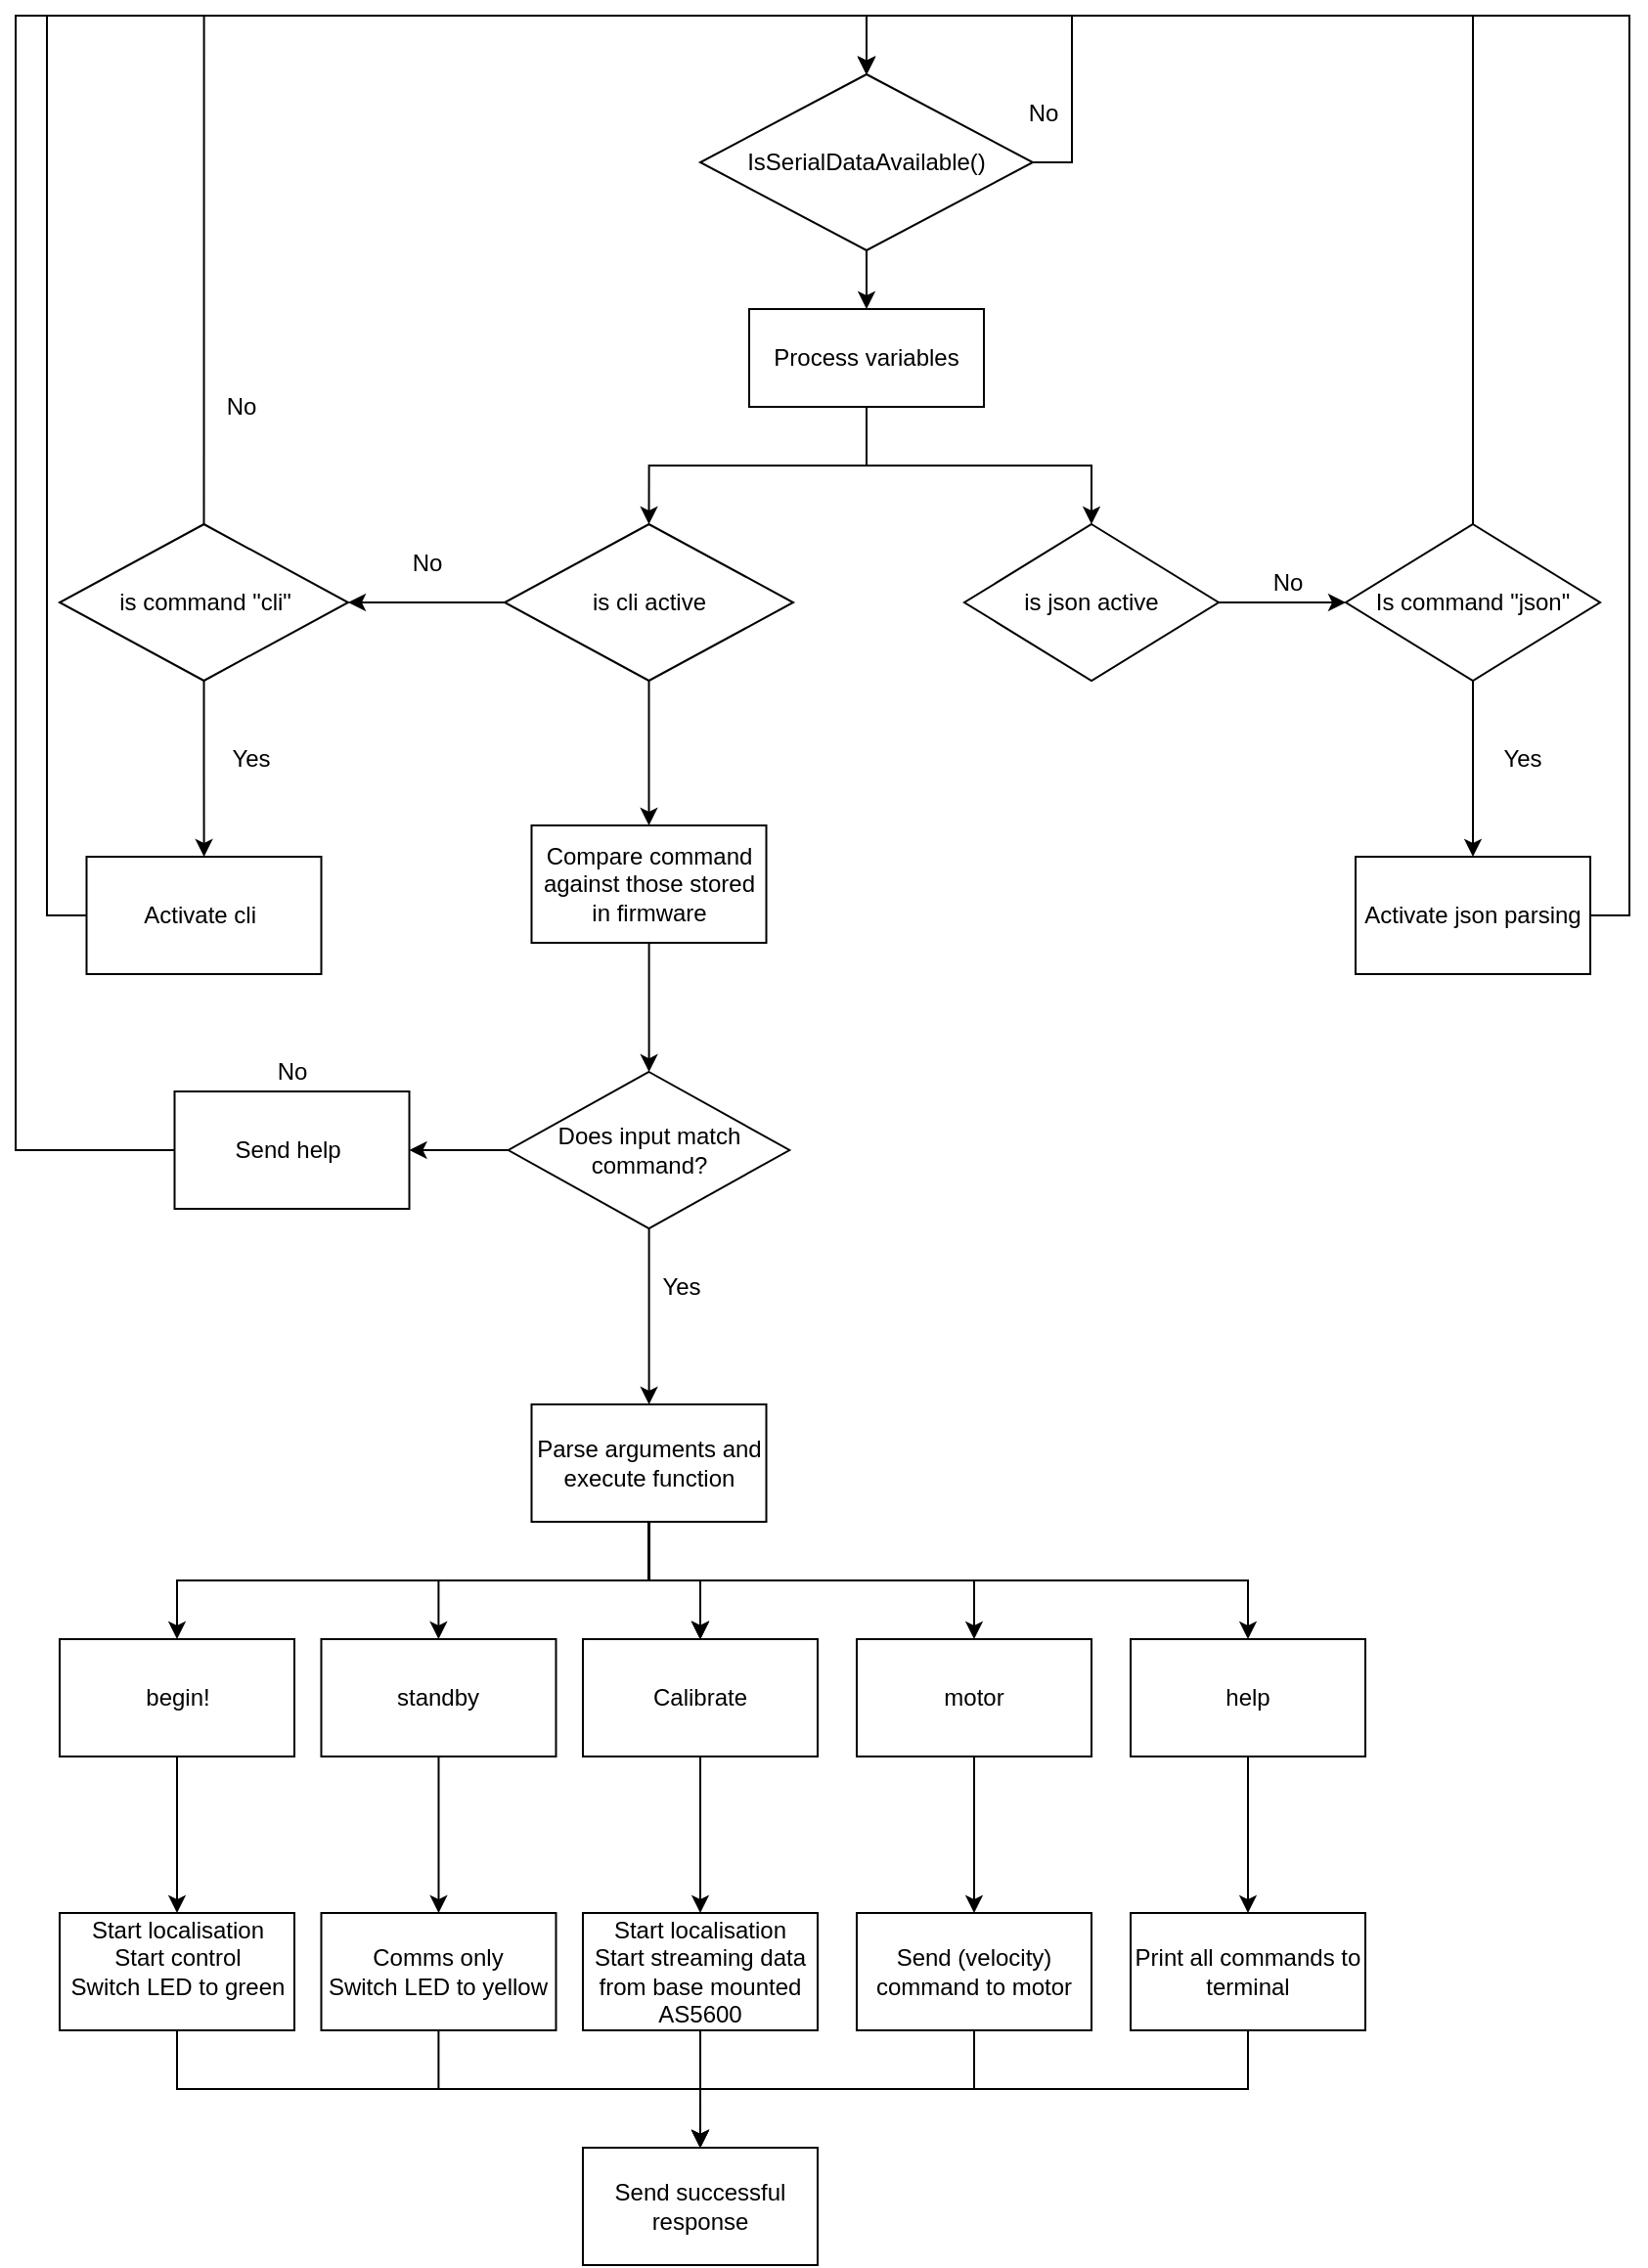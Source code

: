 <mxfile version="19.0.0" type="device"><diagram id="Ylkg8EB_q2fhXxur2iFn" name="Page-1"><mxGraphModel dx="1662" dy="1692" grid="1" gridSize="10" guides="1" tooltips="1" connect="1" arrows="1" fold="1" page="1" pageScale="1" pageWidth="1169" pageHeight="827" math="0" shadow="0"><root><mxCell id="0"/><mxCell id="1" parent="0"/><mxCell id="m6MWSbegqWUJvSBGh8mu-12" style="edgeStyle=orthogonalEdgeStyle;rounded=0;orthogonalLoop=1;jettySize=auto;html=1;exitX=0.5;exitY=1;exitDx=0;exitDy=0;entryX=0.5;entryY=0;entryDx=0;entryDy=0;" parent="1" source="m6MWSbegqWUJvSBGh8mu-4" target="m6MWSbegqWUJvSBGh8mu-11" edge="1"><mxGeometry relative="1" as="geometry"/></mxCell><mxCell id="m6MWSbegqWUJvSBGh8mu-14" style="edgeStyle=orthogonalEdgeStyle;rounded=0;orthogonalLoop=1;jettySize=auto;html=1;exitX=0.5;exitY=1;exitDx=0;exitDy=0;entryX=0.5;entryY=0;entryDx=0;entryDy=0;" parent="1" source="m6MWSbegqWUJvSBGh8mu-4" target="m6MWSbegqWUJvSBGh8mu-13" edge="1"><mxGeometry relative="1" as="geometry"/></mxCell><mxCell id="m6MWSbegqWUJvSBGh8mu-4" value="Process variables" style="whiteSpace=wrap;html=1;" parent="1" vertex="1"><mxGeometry x="505" y="120" width="120" height="50" as="geometry"/></mxCell><mxCell id="m6MWSbegqWUJvSBGh8mu-7" style="edgeStyle=orthogonalEdgeStyle;rounded=0;orthogonalLoop=1;jettySize=auto;html=1;exitX=1;exitY=0.5;exitDx=0;exitDy=0;entryX=0.5;entryY=0;entryDx=0;entryDy=0;" parent="1" source="m6MWSbegqWUJvSBGh8mu-6" target="m6MWSbegqWUJvSBGh8mu-6" edge="1"><mxGeometry relative="1" as="geometry"><mxPoint x="580" y="-30" as="targetPoint"/><Array as="points"><mxPoint x="670" y="45"/><mxPoint x="670" y="-30"/><mxPoint x="565" y="-30"/></Array></mxGeometry></mxCell><mxCell id="m6MWSbegqWUJvSBGh8mu-9" style="edgeStyle=orthogonalEdgeStyle;rounded=0;orthogonalLoop=1;jettySize=auto;html=1;exitX=0.5;exitY=1;exitDx=0;exitDy=0;entryX=0.5;entryY=0;entryDx=0;entryDy=0;" parent="1" source="m6MWSbegqWUJvSBGh8mu-6" target="m6MWSbegqWUJvSBGh8mu-4" edge="1"><mxGeometry relative="1" as="geometry"/></mxCell><mxCell id="m6MWSbegqWUJvSBGh8mu-6" value="IsSerialDataAvailable()" style="rhombus;whiteSpace=wrap;html=1;" parent="1" vertex="1"><mxGeometry x="480" width="170" height="90" as="geometry"/></mxCell><mxCell id="m6MWSbegqWUJvSBGh8mu-8" value="No" style="text;html=1;align=center;verticalAlign=middle;resizable=0;points=[];autosize=1;strokeColor=none;fillColor=none;" parent="1" vertex="1"><mxGeometry x="640" y="10" width="30" height="20" as="geometry"/></mxCell><mxCell id="m6MWSbegqWUJvSBGh8mu-20" value="" style="edgeStyle=orthogonalEdgeStyle;rounded=0;orthogonalLoop=1;jettySize=auto;html=1;" parent="1" source="m6MWSbegqWUJvSBGh8mu-11" target="m6MWSbegqWUJvSBGh8mu-19" edge="1"><mxGeometry relative="1" as="geometry"/></mxCell><mxCell id="m6MWSbegqWUJvSBGh8mu-36" style="edgeStyle=orthogonalEdgeStyle;rounded=0;orthogonalLoop=1;jettySize=auto;html=1;exitX=0.5;exitY=1;exitDx=0;exitDy=0;entryX=0.5;entryY=0;entryDx=0;entryDy=0;" parent="1" source="m6MWSbegqWUJvSBGh8mu-11" target="m6MWSbegqWUJvSBGh8mu-37" edge="1"><mxGeometry relative="1" as="geometry"><mxPoint x="454" y="370" as="targetPoint"/></mxGeometry></mxCell><mxCell id="m6MWSbegqWUJvSBGh8mu-11" value="is cli active" style="rhombus;whiteSpace=wrap;html=1;" parent="1" vertex="1"><mxGeometry x="380" y="230" width="147.5" height="80" as="geometry"/></mxCell><mxCell id="m6MWSbegqWUJvSBGh8mu-15" style="edgeStyle=orthogonalEdgeStyle;rounded=0;orthogonalLoop=1;jettySize=auto;html=1;exitX=1;exitY=0.5;exitDx=0;exitDy=0;entryX=0;entryY=0.5;entryDx=0;entryDy=0;" parent="1" source="m6MWSbegqWUJvSBGh8mu-13" target="m6MWSbegqWUJvSBGh8mu-18" edge="1"><mxGeometry relative="1" as="geometry"><mxPoint x="810" y="269.778" as="targetPoint"/></mxGeometry></mxCell><mxCell id="m6MWSbegqWUJvSBGh8mu-13" value="is json active" style="rhombus;whiteSpace=wrap;html=1;" parent="1" vertex="1"><mxGeometry x="615" y="230" width="130" height="80" as="geometry"/></mxCell><mxCell id="m6MWSbegqWUJvSBGh8mu-29" value="" style="edgeStyle=orthogonalEdgeStyle;rounded=0;orthogonalLoop=1;jettySize=auto;html=1;" parent="1" source="m6MWSbegqWUJvSBGh8mu-18" target="m6MWSbegqWUJvSBGh8mu-28" edge="1"><mxGeometry relative="1" as="geometry"/></mxCell><mxCell id="m6MWSbegqWUJvSBGh8mu-34" style="edgeStyle=orthogonalEdgeStyle;rounded=0;orthogonalLoop=1;jettySize=auto;html=1;exitX=0.5;exitY=0;exitDx=0;exitDy=0;entryX=0.5;entryY=0;entryDx=0;entryDy=0;" parent="1" source="m6MWSbegqWUJvSBGh8mu-18" target="m6MWSbegqWUJvSBGh8mu-6" edge="1"><mxGeometry relative="1" as="geometry"><Array as="points"><mxPoint x="875" y="-30"/><mxPoint x="565" y="-30"/></Array></mxGeometry></mxCell><mxCell id="m6MWSbegqWUJvSBGh8mu-18" value="Is command &quot;json&quot;" style="rhombus;whiteSpace=wrap;html=1;" parent="1" vertex="1"><mxGeometry x="810" y="230" width="130" height="80" as="geometry"/></mxCell><mxCell id="m6MWSbegqWUJvSBGh8mu-21" style="edgeStyle=orthogonalEdgeStyle;rounded=0;orthogonalLoop=1;jettySize=auto;html=1;exitX=0.5;exitY=0;exitDx=0;exitDy=0;entryX=0.5;entryY=0;entryDx=0;entryDy=0;" parent="1" source="m6MWSbegqWUJvSBGh8mu-19" target="m6MWSbegqWUJvSBGh8mu-6" edge="1"><mxGeometry relative="1" as="geometry"><Array as="points"><mxPoint x="226" y="-30"/><mxPoint x="565" y="-30"/></Array></mxGeometry></mxCell><mxCell id="m6MWSbegqWUJvSBGh8mu-26" value="" style="edgeStyle=orthogonalEdgeStyle;rounded=0;orthogonalLoop=1;jettySize=auto;html=1;" parent="1" source="m6MWSbegqWUJvSBGh8mu-19" target="m6MWSbegqWUJvSBGh8mu-25" edge="1"><mxGeometry relative="1" as="geometry"/></mxCell><mxCell id="m6MWSbegqWUJvSBGh8mu-19" value="is command &quot;cli&quot;" style="rhombus;whiteSpace=wrap;html=1;" parent="1" vertex="1"><mxGeometry x="152.5" y="230" width="147.5" height="80" as="geometry"/></mxCell><mxCell id="m6MWSbegqWUJvSBGh8mu-22" value="No" style="text;html=1;align=center;verticalAlign=middle;resizable=0;points=[];autosize=1;strokeColor=none;fillColor=none;" parent="1" vertex="1"><mxGeometry x="325" y="240" width="30" height="20" as="geometry"/></mxCell><mxCell id="m6MWSbegqWUJvSBGh8mu-23" value="No" style="text;html=1;align=center;verticalAlign=middle;resizable=0;points=[];autosize=1;strokeColor=none;fillColor=none;" parent="1" vertex="1"><mxGeometry x="230" y="160" width="30" height="20" as="geometry"/></mxCell><mxCell id="m6MWSbegqWUJvSBGh8mu-27" style="edgeStyle=orthogonalEdgeStyle;rounded=0;orthogonalLoop=1;jettySize=auto;html=1;exitX=0;exitY=0.5;exitDx=0;exitDy=0;entryX=0.5;entryY=0;entryDx=0;entryDy=0;" parent="1" source="m6MWSbegqWUJvSBGh8mu-25" target="m6MWSbegqWUJvSBGh8mu-6" edge="1"><mxGeometry relative="1" as="geometry"><Array as="points"><mxPoint x="146" y="430"/><mxPoint x="146" y="-30"/><mxPoint x="565" y="-30"/></Array></mxGeometry></mxCell><mxCell id="m6MWSbegqWUJvSBGh8mu-25" value="Activate cli&amp;nbsp;" style="whiteSpace=wrap;html=1;" parent="1" vertex="1"><mxGeometry x="166.25" y="400" width="120" height="60" as="geometry"/></mxCell><mxCell id="m6MWSbegqWUJvSBGh8mu-30" style="edgeStyle=orthogonalEdgeStyle;rounded=0;orthogonalLoop=1;jettySize=auto;html=1;exitX=1;exitY=0.5;exitDx=0;exitDy=0;entryX=0.5;entryY=0;entryDx=0;entryDy=0;" parent="1" source="m6MWSbegqWUJvSBGh8mu-28" target="m6MWSbegqWUJvSBGh8mu-6" edge="1"><mxGeometry relative="1" as="geometry"><Array as="points"><mxPoint x="955" y="430"/><mxPoint x="955" y="-30"/><mxPoint x="565" y="-30"/></Array></mxGeometry></mxCell><mxCell id="m6MWSbegqWUJvSBGh8mu-28" value="Activate json parsing" style="whiteSpace=wrap;html=1;" parent="1" vertex="1"><mxGeometry x="815" y="400" width="120" height="60" as="geometry"/></mxCell><mxCell id="m6MWSbegqWUJvSBGh8mu-31" value="No" style="text;html=1;align=center;verticalAlign=middle;resizable=0;points=[];autosize=1;strokeColor=none;fillColor=none;" parent="1" vertex="1"><mxGeometry x="765" y="250" width="30" height="20" as="geometry"/></mxCell><mxCell id="m6MWSbegqWUJvSBGh8mu-32" value="Yes" style="text;html=1;align=center;verticalAlign=middle;resizable=0;points=[];autosize=1;strokeColor=none;fillColor=none;" parent="1" vertex="1"><mxGeometry x="880" y="340" width="40" height="20" as="geometry"/></mxCell><mxCell id="m6MWSbegqWUJvSBGh8mu-33" value="Yes" style="text;html=1;align=center;verticalAlign=middle;resizable=0;points=[];autosize=1;strokeColor=none;fillColor=none;" parent="1" vertex="1"><mxGeometry x="230" y="340" width="40" height="20" as="geometry"/></mxCell><mxCell id="m6MWSbegqWUJvSBGh8mu-39" value="" style="edgeStyle=orthogonalEdgeStyle;rounded=0;orthogonalLoop=1;jettySize=auto;html=1;" parent="1" source="m6MWSbegqWUJvSBGh8mu-37" target="m6MWSbegqWUJvSBGh8mu-38" edge="1"><mxGeometry relative="1" as="geometry"/></mxCell><mxCell id="m6MWSbegqWUJvSBGh8mu-37" value="Compare command against those stored in firmware" style="whiteSpace=wrap;html=1;" parent="1" vertex="1"><mxGeometry x="393.75" y="384" width="120" height="60" as="geometry"/></mxCell><mxCell id="m6MWSbegqWUJvSBGh8mu-40" style="edgeStyle=orthogonalEdgeStyle;rounded=0;orthogonalLoop=1;jettySize=auto;html=1;entryX=0.5;entryY=0;entryDx=0;entryDy=0;exitX=0;exitY=0.5;exitDx=0;exitDy=0;" parent="1" source="6FC649o82RQBfB9ccIGF-7" target="m6MWSbegqWUJvSBGh8mu-6" edge="1"><mxGeometry relative="1" as="geometry"><Array as="points"><mxPoint x="130" y="550"/><mxPoint x="130" y="-30"/><mxPoint x="565" y="-30"/></Array><mxPoint x="180" y="550" as="sourcePoint"/></mxGeometry></mxCell><mxCell id="m6MWSbegqWUJvSBGh8mu-43" value="" style="edgeStyle=orthogonalEdgeStyle;rounded=0;orthogonalLoop=1;jettySize=auto;html=1;" parent="1" source="m6MWSbegqWUJvSBGh8mu-38" target="m6MWSbegqWUJvSBGh8mu-42" edge="1"><mxGeometry relative="1" as="geometry"/></mxCell><mxCell id="6FC649o82RQBfB9ccIGF-8" style="edgeStyle=orthogonalEdgeStyle;rounded=0;orthogonalLoop=1;jettySize=auto;html=1;exitX=0;exitY=0.5;exitDx=0;exitDy=0;entryX=1;entryY=0.5;entryDx=0;entryDy=0;" parent="1" source="m6MWSbegqWUJvSBGh8mu-38" target="6FC649o82RQBfB9ccIGF-7" edge="1"><mxGeometry relative="1" as="geometry"/></mxCell><mxCell id="m6MWSbegqWUJvSBGh8mu-38" value="Does input match command?" style="rhombus;whiteSpace=wrap;html=1;" parent="1" vertex="1"><mxGeometry x="381.88" y="510" width="143.75" height="80" as="geometry"/></mxCell><mxCell id="m6MWSbegqWUJvSBGh8mu-41" value="No" style="text;html=1;align=center;verticalAlign=middle;resizable=0;points=[];autosize=1;strokeColor=none;fillColor=none;" parent="1" vertex="1"><mxGeometry x="256.25" y="500" width="30" height="20" as="geometry"/></mxCell><mxCell id="m6MWSbegqWUJvSBGh8mu-45" style="edgeStyle=orthogonalEdgeStyle;rounded=0;orthogonalLoop=1;jettySize=auto;html=1;exitX=0.5;exitY=1;exitDx=0;exitDy=0;" parent="1" source="m6MWSbegqWUJvSBGh8mu-42" target="m6MWSbegqWUJvSBGh8mu-46" edge="1"><mxGeometry relative="1" as="geometry"><mxPoint x="210" y="790" as="targetPoint"/></mxGeometry></mxCell><mxCell id="m6MWSbegqWUJvSBGh8mu-50" value="" style="edgeStyle=orthogonalEdgeStyle;rounded=0;orthogonalLoop=1;jettySize=auto;html=1;" parent="1" source="m6MWSbegqWUJvSBGh8mu-42" target="m6MWSbegqWUJvSBGh8mu-49" edge="1"><mxGeometry relative="1" as="geometry"/></mxCell><mxCell id="m6MWSbegqWUJvSBGh8mu-54" value="" style="edgeStyle=orthogonalEdgeStyle;rounded=0;orthogonalLoop=1;jettySize=auto;html=1;" parent="1" source="m6MWSbegqWUJvSBGh8mu-42" target="m6MWSbegqWUJvSBGh8mu-53" edge="1"><mxGeometry relative="1" as="geometry"/></mxCell><mxCell id="m6MWSbegqWUJvSBGh8mu-57" value="" style="edgeStyle=orthogonalEdgeStyle;rounded=0;orthogonalLoop=1;jettySize=auto;html=1;" parent="1" source="m6MWSbegqWUJvSBGh8mu-42" target="m6MWSbegqWUJvSBGh8mu-53" edge="1"><mxGeometry relative="1" as="geometry"/></mxCell><mxCell id="m6MWSbegqWUJvSBGh8mu-58" value="" style="edgeStyle=orthogonalEdgeStyle;rounded=0;orthogonalLoop=1;jettySize=auto;html=1;" parent="1" source="m6MWSbegqWUJvSBGh8mu-42" target="m6MWSbegqWUJvSBGh8mu-53" edge="1"><mxGeometry relative="1" as="geometry"/></mxCell><mxCell id="m6MWSbegqWUJvSBGh8mu-59" value="" style="edgeStyle=orthogonalEdgeStyle;rounded=0;orthogonalLoop=1;jettySize=auto;html=1;" parent="1" source="m6MWSbegqWUJvSBGh8mu-42" target="m6MWSbegqWUJvSBGh8mu-53" edge="1"><mxGeometry relative="1" as="geometry"/></mxCell><mxCell id="m6MWSbegqWUJvSBGh8mu-61" value="" style="edgeStyle=orthogonalEdgeStyle;rounded=0;orthogonalLoop=1;jettySize=auto;html=1;" parent="1" source="m6MWSbegqWUJvSBGh8mu-42" target="m6MWSbegqWUJvSBGh8mu-60" edge="1"><mxGeometry relative="1" as="geometry"><Array as="points"><mxPoint x="454" y="770"/><mxPoint x="620" y="770"/></Array></mxGeometry></mxCell><mxCell id="m6MWSbegqWUJvSBGh8mu-65" value="" style="edgeStyle=orthogonalEdgeStyle;rounded=0;orthogonalLoop=1;jettySize=auto;html=1;" parent="1" source="m6MWSbegqWUJvSBGh8mu-42" target="m6MWSbegqWUJvSBGh8mu-64" edge="1"><mxGeometry relative="1" as="geometry"><Array as="points"><mxPoint x="454" y="770"/><mxPoint x="760" y="770"/></Array></mxGeometry></mxCell><mxCell id="m6MWSbegqWUJvSBGh8mu-42" value="Parse arguments and execute function" style="whiteSpace=wrap;html=1;" parent="1" vertex="1"><mxGeometry x="393.755" y="680" width="120" height="60" as="geometry"/></mxCell><mxCell id="m6MWSbegqWUJvSBGh8mu-44" value="Yes" style="text;html=1;align=center;verticalAlign=middle;resizable=0;points=[];autosize=1;strokeColor=none;fillColor=none;" parent="1" vertex="1"><mxGeometry x="450" y="610" width="40" height="20" as="geometry"/></mxCell><mxCell id="m6MWSbegqWUJvSBGh8mu-48" value="" style="edgeStyle=orthogonalEdgeStyle;rounded=0;orthogonalLoop=1;jettySize=auto;html=1;" parent="1" source="m6MWSbegqWUJvSBGh8mu-46" target="m6MWSbegqWUJvSBGh8mu-47" edge="1"><mxGeometry relative="1" as="geometry"/></mxCell><mxCell id="m6MWSbegqWUJvSBGh8mu-46" value="begin!" style="whiteSpace=wrap;html=1;" parent="1" vertex="1"><mxGeometry x="152.5" y="800" width="120" height="60" as="geometry"/></mxCell><mxCell id="6FC649o82RQBfB9ccIGF-2" style="edgeStyle=orthogonalEdgeStyle;rounded=0;orthogonalLoop=1;jettySize=auto;html=1;entryX=0.5;entryY=0;entryDx=0;entryDy=0;" parent="1" source="m6MWSbegqWUJvSBGh8mu-47" target="6FC649o82RQBfB9ccIGF-1" edge="1"><mxGeometry relative="1" as="geometry"><Array as="points"><mxPoint x="213" y="1030"/><mxPoint x="480" y="1030"/></Array></mxGeometry></mxCell><mxCell id="m6MWSbegqWUJvSBGh8mu-47" value="Start localisation&lt;br&gt;Start control&lt;br&gt;Switch LED to green&lt;br&gt;&amp;nbsp;" style="whiteSpace=wrap;html=1;" parent="1" vertex="1"><mxGeometry x="152.5" y="940" width="120" height="60" as="geometry"/></mxCell><mxCell id="m6MWSbegqWUJvSBGh8mu-52" value="" style="edgeStyle=orthogonalEdgeStyle;rounded=0;orthogonalLoop=1;jettySize=auto;html=1;" parent="1" source="m6MWSbegqWUJvSBGh8mu-49" target="m6MWSbegqWUJvSBGh8mu-51" edge="1"><mxGeometry relative="1" as="geometry"/></mxCell><mxCell id="m6MWSbegqWUJvSBGh8mu-49" value="standby" style="whiteSpace=wrap;html=1;" parent="1" vertex="1"><mxGeometry x="286.245" y="800" width="120" height="60" as="geometry"/></mxCell><mxCell id="6FC649o82RQBfB9ccIGF-3" style="edgeStyle=orthogonalEdgeStyle;rounded=0;orthogonalLoop=1;jettySize=auto;html=1;entryX=0.5;entryY=0;entryDx=0;entryDy=0;" parent="1" source="m6MWSbegqWUJvSBGh8mu-51" target="6FC649o82RQBfB9ccIGF-1" edge="1"><mxGeometry relative="1" as="geometry"><Array as="points"><mxPoint x="346" y="1030"/><mxPoint x="480" y="1030"/></Array></mxGeometry></mxCell><mxCell id="m6MWSbegqWUJvSBGh8mu-51" value="Comms only&lt;br&gt;Switch LED to yellow" style="whiteSpace=wrap;html=1;" parent="1" vertex="1"><mxGeometry x="286.245" y="940" width="120" height="60" as="geometry"/></mxCell><mxCell id="m6MWSbegqWUJvSBGh8mu-56" value="" style="edgeStyle=orthogonalEdgeStyle;rounded=0;orthogonalLoop=1;jettySize=auto;html=1;" parent="1" source="m6MWSbegqWUJvSBGh8mu-53" target="m6MWSbegqWUJvSBGh8mu-55" edge="1"><mxGeometry relative="1" as="geometry"/></mxCell><mxCell id="m6MWSbegqWUJvSBGh8mu-53" value="Calibrate" style="whiteSpace=wrap;html=1;" parent="1" vertex="1"><mxGeometry x="419.995" y="800" width="120" height="60" as="geometry"/></mxCell><mxCell id="6FC649o82RQBfB9ccIGF-4" value="" style="edgeStyle=orthogonalEdgeStyle;rounded=0;orthogonalLoop=1;jettySize=auto;html=1;" parent="1" source="m6MWSbegqWUJvSBGh8mu-55" target="6FC649o82RQBfB9ccIGF-1" edge="1"><mxGeometry relative="1" as="geometry"/></mxCell><mxCell id="m6MWSbegqWUJvSBGh8mu-55" value="Start localisation&lt;br&gt;Start streaming data from base mounted AS5600" style="whiteSpace=wrap;html=1;" parent="1" vertex="1"><mxGeometry x="419.995" y="940" width="120" height="60" as="geometry"/></mxCell><mxCell id="m6MWSbegqWUJvSBGh8mu-63" value="" style="edgeStyle=orthogonalEdgeStyle;rounded=0;orthogonalLoop=1;jettySize=auto;html=1;" parent="1" source="m6MWSbegqWUJvSBGh8mu-60" target="m6MWSbegqWUJvSBGh8mu-62" edge="1"><mxGeometry relative="1" as="geometry"/></mxCell><mxCell id="m6MWSbegqWUJvSBGh8mu-60" value="motor" style="whiteSpace=wrap;html=1;" parent="1" vertex="1"><mxGeometry x="559.995" y="800" width="120" height="60" as="geometry"/></mxCell><mxCell id="6FC649o82RQBfB9ccIGF-5" style="edgeStyle=orthogonalEdgeStyle;rounded=0;orthogonalLoop=1;jettySize=auto;html=1;exitX=0.5;exitY=1;exitDx=0;exitDy=0;entryX=0.5;entryY=0;entryDx=0;entryDy=0;" parent="1" source="m6MWSbegqWUJvSBGh8mu-62" target="6FC649o82RQBfB9ccIGF-1" edge="1"><mxGeometry relative="1" as="geometry"/></mxCell><mxCell id="m6MWSbegqWUJvSBGh8mu-62" value="Send (velocity) command to motor" style="whiteSpace=wrap;html=1;" parent="1" vertex="1"><mxGeometry x="559.99" y="940" width="120.01" height="60" as="geometry"/></mxCell><mxCell id="m6MWSbegqWUJvSBGh8mu-67" value="" style="edgeStyle=orthogonalEdgeStyle;rounded=0;orthogonalLoop=1;jettySize=auto;html=1;" parent="1" source="m6MWSbegqWUJvSBGh8mu-64" target="m6MWSbegqWUJvSBGh8mu-66" edge="1"><mxGeometry relative="1" as="geometry"/></mxCell><mxCell id="m6MWSbegqWUJvSBGh8mu-64" value="help" style="whiteSpace=wrap;html=1;" parent="1" vertex="1"><mxGeometry x="699.995" y="800" width="120" height="60" as="geometry"/></mxCell><mxCell id="6FC649o82RQBfB9ccIGF-6" style="edgeStyle=orthogonalEdgeStyle;rounded=0;orthogonalLoop=1;jettySize=auto;html=1;exitX=0.5;exitY=1;exitDx=0;exitDy=0;entryX=0.5;entryY=0;entryDx=0;entryDy=0;" parent="1" source="m6MWSbegqWUJvSBGh8mu-66" target="6FC649o82RQBfB9ccIGF-1" edge="1"><mxGeometry relative="1" as="geometry"/></mxCell><mxCell id="m6MWSbegqWUJvSBGh8mu-66" value="Print all commands to terminal" style="whiteSpace=wrap;html=1;" parent="1" vertex="1"><mxGeometry x="699.995" y="940" width="120" height="60" as="geometry"/></mxCell><mxCell id="6FC649o82RQBfB9ccIGF-1" value="Send successful response" style="whiteSpace=wrap;html=1;" parent="1" vertex="1"><mxGeometry x="419.99" y="1060" width="120" height="60" as="geometry"/></mxCell><mxCell id="6FC649o82RQBfB9ccIGF-7" value="Send help&amp;nbsp;" style="whiteSpace=wrap;html=1;" parent="1" vertex="1"><mxGeometry x="211.25" y="520" width="120" height="60" as="geometry"/></mxCell></root></mxGraphModel></diagram></mxfile>